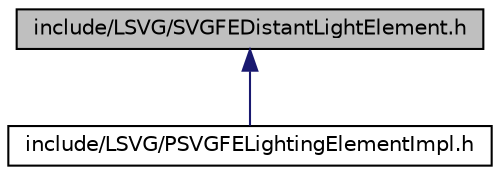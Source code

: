 digraph G
{
  edge [fontname="Helvetica",fontsize="10",labelfontname="Helvetica",labelfontsize="10"];
  node [fontname="Helvetica",fontsize="10",shape=record];
  Node1 [label="include/LSVG/SVGFEDistantLightElement.h",height=0.2,width=0.4,color="black", fillcolor="grey75", style="filled" fontcolor="black"];
  Node1 -> Node2 [dir="back",color="midnightblue",fontsize="10",style="solid",fontname="Helvetica"];
  Node2 [label="include/LSVG/PSVGFELightingElementImpl.h",height=0.2,width=0.4,color="black", fillcolor="white", style="filled",URL="$_p_s_v_g_f_e_lighting_element_impl_8h.html"];
}
